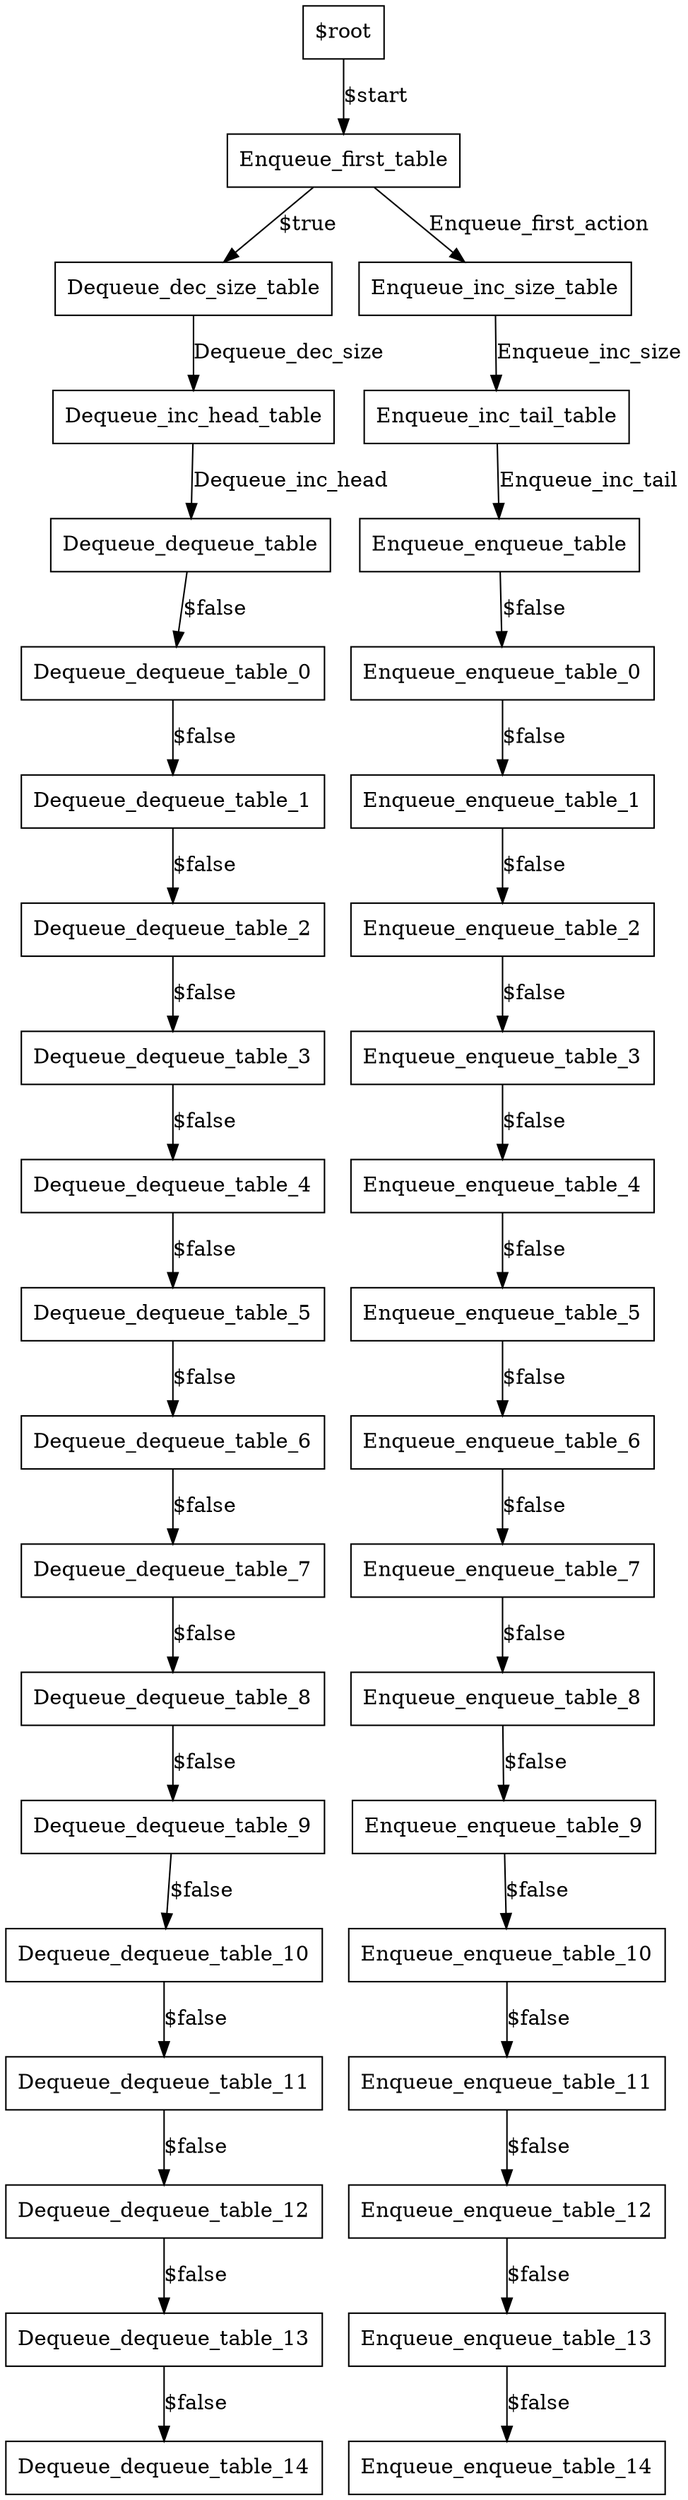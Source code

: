 digraph ingress {
0 [label="$root" shape=box color="black"];
3 [label="Dequeue_dec_size_table" shape=box color="black"];
5 [label="Dequeue_dequeue_table" shape=box color="black"];
6 [label="Dequeue_dequeue_table_0" shape=box color="black"];
7 [label="Dequeue_dequeue_table_1" shape=box color="black"];
16 [label="Dequeue_dequeue_table_10" shape=box color="black"];
17 [label="Dequeue_dequeue_table_11" shape=box color="black"];
18 [label="Dequeue_dequeue_table_12" shape=box color="black"];
19 [label="Dequeue_dequeue_table_13" shape=box color="black"];
20 [label="Dequeue_dequeue_table_14" shape=box color="black"];
8 [label="Dequeue_dequeue_table_2" shape=box color="black"];
9 [label="Dequeue_dequeue_table_3" shape=box color="black"];
10 [label="Dequeue_dequeue_table_4" shape=box color="black"];
11 [label="Dequeue_dequeue_table_5" shape=box color="black"];
12 [label="Dequeue_dequeue_table_6" shape=box color="black"];
13 [label="Dequeue_dequeue_table_7" shape=box color="black"];
14 [label="Dequeue_dequeue_table_8" shape=box color="black"];
15 [label="Dequeue_dequeue_table_9" shape=box color="black"];
4 [label="Dequeue_inc_head_table" shape=box color="black"];
22 [label="Enqueue_enqueue_table" shape=box color="black"];
23 [label="Enqueue_enqueue_table_0" shape=box color="black"];
24 [label="Enqueue_enqueue_table_1" shape=box color="black"];
33 [label="Enqueue_enqueue_table_10" shape=box color="black"];
34 [label="Enqueue_enqueue_table_11" shape=box color="black"];
35 [label="Enqueue_enqueue_table_12" shape=box color="black"];
36 [label="Enqueue_enqueue_table_13" shape=box color="black"];
37 [label="Enqueue_enqueue_table_14" shape=box color="black"];
25 [label="Enqueue_enqueue_table_2" shape=box color="black"];
26 [label="Enqueue_enqueue_table_3" shape=box color="black"];
27 [label="Enqueue_enqueue_table_4" shape=box color="black"];
28 [label="Enqueue_enqueue_table_5" shape=box color="black"];
29 [label="Enqueue_enqueue_table_6" shape=box color="black"];
30 [label="Enqueue_enqueue_table_7" shape=box color="black"];
31 [label="Enqueue_enqueue_table_8" shape=box color="black"];
32 [label="Enqueue_enqueue_table_9" shape=box color="black"];
1 [label="Enqueue_first_table" shape=box color="black"];
2 [label="Enqueue_inc_size_table" shape=box color="black"];
21 [label="Enqueue_inc_tail_table" shape=box color="black"];
0-> 1 [label="$start" color="black"];
3-> 4 [label="Dequeue_dec_size" color="black"];
5-> 6 [label="$false" color="black"];
6-> 7 [label="$false" color="black"];
7-> 8 [label="$false" color="black"];
16-> 17 [label="$false" color="black"];
17-> 18 [label="$false" color="black"];
18-> 19 [label="$false" color="black"];
19-> 20 [label="$false" color="black"];
8-> 9 [label="$false" color="black"];
9-> 10 [label="$false" color="black"];
10-> 11 [label="$false" color="black"];
11-> 12 [label="$false" color="black"];
12-> 13 [label="$false" color="black"];
13-> 14 [label="$false" color="black"];
14-> 15 [label="$false" color="black"];
15-> 16 [label="$false" color="black"];
4-> 5 [label="Dequeue_inc_head" color="black"];
22-> 23 [label="$false" color="black"];
23-> 24 [label="$false" color="black"];
24-> 25 [label="$false" color="black"];
33-> 34 [label="$false" color="black"];
34-> 35 [label="$false" color="black"];
35-> 36 [label="$false" color="black"];
36-> 37 [label="$false" color="black"];
25-> 26 [label="$false" color="black"];
26-> 27 [label="$false" color="black"];
27-> 28 [label="$false" color="black"];
28-> 29 [label="$false" color="black"];
29-> 30 [label="$false" color="black"];
30-> 31 [label="$false" color="black"];
31-> 32 [label="$false" color="black"];
32-> 33 [label="$false" color="black"];
1-> 2 [label="Enqueue_first_action" color="black"];
1-> 3 [label="$true" color="black"];
2-> 21 [label="Enqueue_inc_size" color="black"];
21-> 22 [label="Enqueue_inc_tail" color="black"];
}
